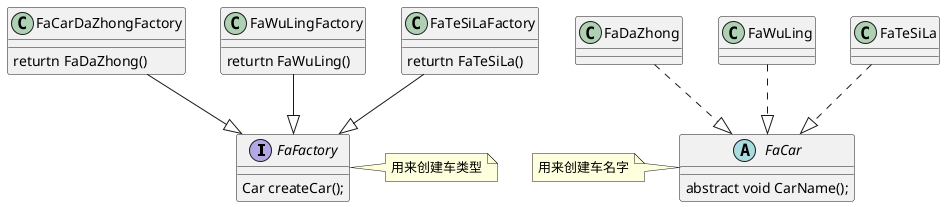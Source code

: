 @startuml
interface FaFactory{
   Car createCar();
}
note right:用来创建车类型

abstract class FaCar {
         abstract void CarName();
}
note left:用来创建车名字

FaDaZhong ..|> FaCar
FaWuLing ..|> FaCar
FaTeSiLa ..|> FaCar

FaCarDaZhongFactory --|> FaFactory
FaWuLingFactory --|> FaFactory
FaTeSiLaFactory --|> FaFactory


class FaCarDaZhongFactory{
     returtn FaDaZhong()
}
class FaWuLingFactory{
     returtn FaWuLing()
}
class FaTeSiLaFactory{
     returtn FaTeSiLa()
}
@enduml
